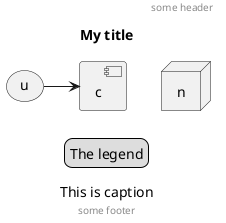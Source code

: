 @startuml
header some header
footer some footer
title My title
caption This is caption
legend
The legend
end legend
node n
(u) -> [c]
@enduml
